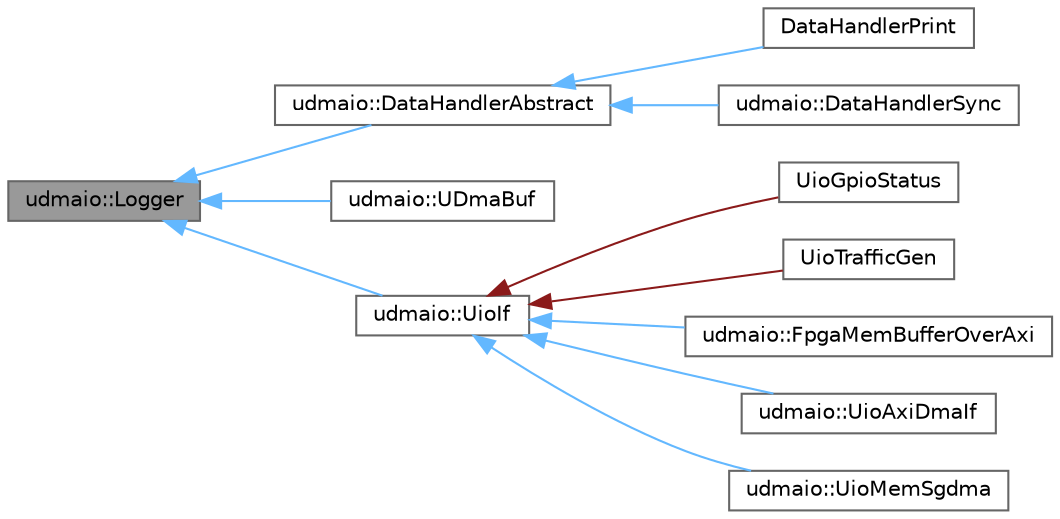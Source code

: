 digraph "udmaio::Logger"
{
 // INTERACTIVE_SVG=YES
 // LATEX_PDF_SIZE
  bgcolor="transparent";
  edge [fontname=Helvetica,fontsize=10,labelfontname=Helvetica,labelfontsize=10];
  node [fontname=Helvetica,fontsize=10,shape=box,height=0.2,width=0.4];
  rankdir="LR";
  Node1 [label="udmaio::Logger",height=0.2,width=0.4,color="gray40", fillcolor="grey60", style="filled", fontcolor="black",tooltip=" "];
  Node1 -> Node2 [dir="back",color="steelblue1",style="solid"];
  Node2 [label="udmaio::DataHandlerAbstract",height=0.2,width=0.4,color="gray40", fillcolor="white", style="filled",URL="$classudmaio_1_1_data_handler_abstract.html",tooltip="Base class to implement a DMA data reception handler."];
  Node2 -> Node3 [dir="back",color="steelblue1",style="solid"];
  Node3 [label="DataHandlerPrint",height=0.2,width=0.4,color="gray40", fillcolor="white", style="filled",URL="$class_data_handler_print.html",tooltip="DataHandler implementation that checks LFSR data and prints status / stats."];
  Node2 -> Node4 [dir="back",color="steelblue1",style="solid"];
  Node4 [label="udmaio::DataHandlerSync",height=0.2,width=0.4,color="gray40", fillcolor="white", style="filled",URL="$classudmaio_1_1_data_handler_sync.html",tooltip="Synchronous data handler with blocking read interface."];
  Node1 -> Node5 [dir="back",color="steelblue1",style="solid"];
  Node5 [label="udmaio::UDmaBuf",height=0.2,width=0.4,color="gray40", fillcolor="white", style="filled",URL="$classudmaio_1_1_u_dma_buf.html",tooltip="DMA data buffer accessed over AXI/UIO, implemented w/ udmabuf (see https://github...."];
  Node1 -> Node6 [dir="back",color="steelblue1",style="solid"];
  Node6 [label="udmaio::UioIf",height=0.2,width=0.4,color="gray40", fillcolor="white", style="filled",URL="$classudmaio_1_1_uio_if.html",tooltip="Base class for UIO interfaces."];
  Node6 -> Node7 [dir="back",color="firebrick4",style="solid"];
  Node7 [label="UioGpioStatus",height=0.2,width=0.4,color="gray40", fillcolor="white", style="filled",URL="$class_uio_gpio_status.html",tooltip="Interface to GPIO status port of the demo application."];
  Node6 -> Node8 [dir="back",color="firebrick4",style="solid"];
  Node8 [label="UioTrafficGen",height=0.2,width=0.4,color="gray40", fillcolor="white", style="filled",URL="$class_uio_traffic_gen.html",tooltip="Interface to LFSR core of the demo application."];
  Node6 -> Node9 [dir="back",color="steelblue1",style="solid"];
  Node9 [label="udmaio::FpgaMemBufferOverAxi",height=0.2,width=0.4,color="gray40", fillcolor="white", style="filled",URL="$classudmaio_1_1_fpga_mem_buffer_over_axi.html",tooltip="DMA data buffer accessed over AXI/UIO, described w/ explicit address & size."];
  Node6 -> Node10 [dir="back",color="steelblue1",style="solid"];
  Node10 [label="udmaio::UioAxiDmaIf",height=0.2,width=0.4,color="gray40", fillcolor="white", style="filled",URL="$classudmaio_1_1_uio_axi_dma_if.html",tooltip="Interface to AXI DMA Core."];
  Node6 -> Node11 [dir="back",color="steelblue1",style="solid"];
  Node11 [label="udmaio::UioMemSgdma",height=0.2,width=0.4,color="gray40", fillcolor="white", style="filled",URL="$classudmaio_1_1_uio_mem_sgdma.html",tooltip="Interface to AXI DMA scatter-gather buffers & descriptors Uses a UioIf to access DMA descriptor memor..."];
}
